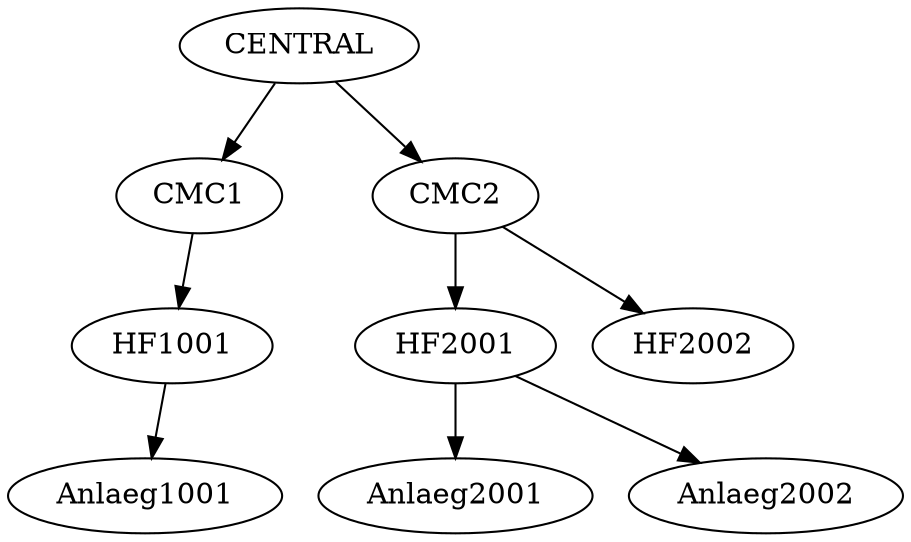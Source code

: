 strict digraph "" {
	CENTRAL -> CMC1;
	CENTRAL -> CMC2;
	CMC1 -> HF1001;
	CMC2 -> HF2001;
	CMC2 -> HF2002;
	HF1001 -> Anlaeg1001;
	HF2001 -> Anlaeg2001;
	HF2001 -> Anlaeg2002;
}
